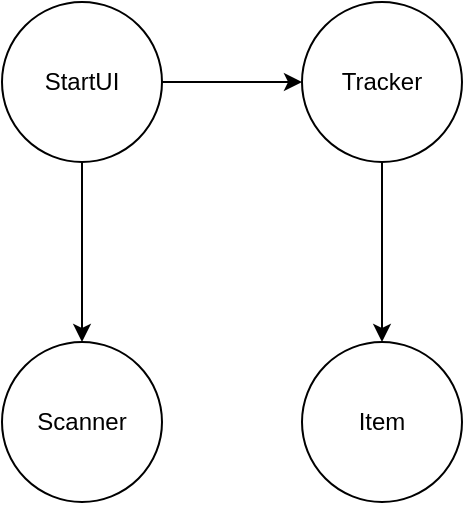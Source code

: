 <mxfile version="13.7.8" type="github">
  <diagram id="C5RBs43oDa-KdzZeNtuy" name="Page-1">
    <mxGraphModel dx="868" dy="458" grid="1" gridSize="10" guides="1" tooltips="1" connect="1" arrows="1" fold="1" page="1" pageScale="1" pageWidth="827" pageHeight="1169" math="0" shadow="0">
      <root>
        <mxCell id="WIyWlLk6GJQsqaUBKTNV-0" />
        <mxCell id="WIyWlLk6GJQsqaUBKTNV-1" parent="WIyWlLk6GJQsqaUBKTNV-0" />
        <mxCell id="xHAn_LQ4CoVWWevdMBBT-5" style="edgeStyle=orthogonalEdgeStyle;rounded=0;orthogonalLoop=1;jettySize=auto;html=1;exitX=1;exitY=0.5;exitDx=0;exitDy=0;entryX=0;entryY=0.5;entryDx=0;entryDy=0;" edge="1" parent="WIyWlLk6GJQsqaUBKTNV-1" source="xHAn_LQ4CoVWWevdMBBT-0" target="xHAn_LQ4CoVWWevdMBBT-1">
          <mxGeometry relative="1" as="geometry" />
        </mxCell>
        <mxCell id="xHAn_LQ4CoVWWevdMBBT-7" style="edgeStyle=orthogonalEdgeStyle;rounded=0;orthogonalLoop=1;jettySize=auto;html=1;" edge="1" parent="WIyWlLk6GJQsqaUBKTNV-1" source="xHAn_LQ4CoVWWevdMBBT-0" target="xHAn_LQ4CoVWWevdMBBT-2">
          <mxGeometry relative="1" as="geometry" />
        </mxCell>
        <mxCell id="xHAn_LQ4CoVWWevdMBBT-0" value="StartUI" style="ellipse;whiteSpace=wrap;html=1;aspect=fixed;" vertex="1" parent="WIyWlLk6GJQsqaUBKTNV-1">
          <mxGeometry x="140" y="90" width="80" height="80" as="geometry" />
        </mxCell>
        <mxCell id="xHAn_LQ4CoVWWevdMBBT-9" style="edgeStyle=orthogonalEdgeStyle;rounded=0;orthogonalLoop=1;jettySize=auto;html=1;exitX=0.5;exitY=1;exitDx=0;exitDy=0;entryX=0.5;entryY=0;entryDx=0;entryDy=0;" edge="1" parent="WIyWlLk6GJQsqaUBKTNV-1" source="xHAn_LQ4CoVWWevdMBBT-1" target="xHAn_LQ4CoVWWevdMBBT-3">
          <mxGeometry relative="1" as="geometry" />
        </mxCell>
        <mxCell id="xHAn_LQ4CoVWWevdMBBT-1" value="Tracker" style="ellipse;whiteSpace=wrap;html=1;aspect=fixed;" vertex="1" parent="WIyWlLk6GJQsqaUBKTNV-1">
          <mxGeometry x="290" y="90" width="80" height="80" as="geometry" />
        </mxCell>
        <mxCell id="xHAn_LQ4CoVWWevdMBBT-2" value="Scanner" style="ellipse;whiteSpace=wrap;html=1;aspect=fixed;" vertex="1" parent="WIyWlLk6GJQsqaUBKTNV-1">
          <mxGeometry x="140" y="260" width="80" height="80" as="geometry" />
        </mxCell>
        <mxCell id="xHAn_LQ4CoVWWevdMBBT-3" value="Item" style="ellipse;whiteSpace=wrap;html=1;aspect=fixed;" vertex="1" parent="WIyWlLk6GJQsqaUBKTNV-1">
          <mxGeometry x="290" y="260" width="80" height="80" as="geometry" />
        </mxCell>
      </root>
    </mxGraphModel>
  </diagram>
</mxfile>
